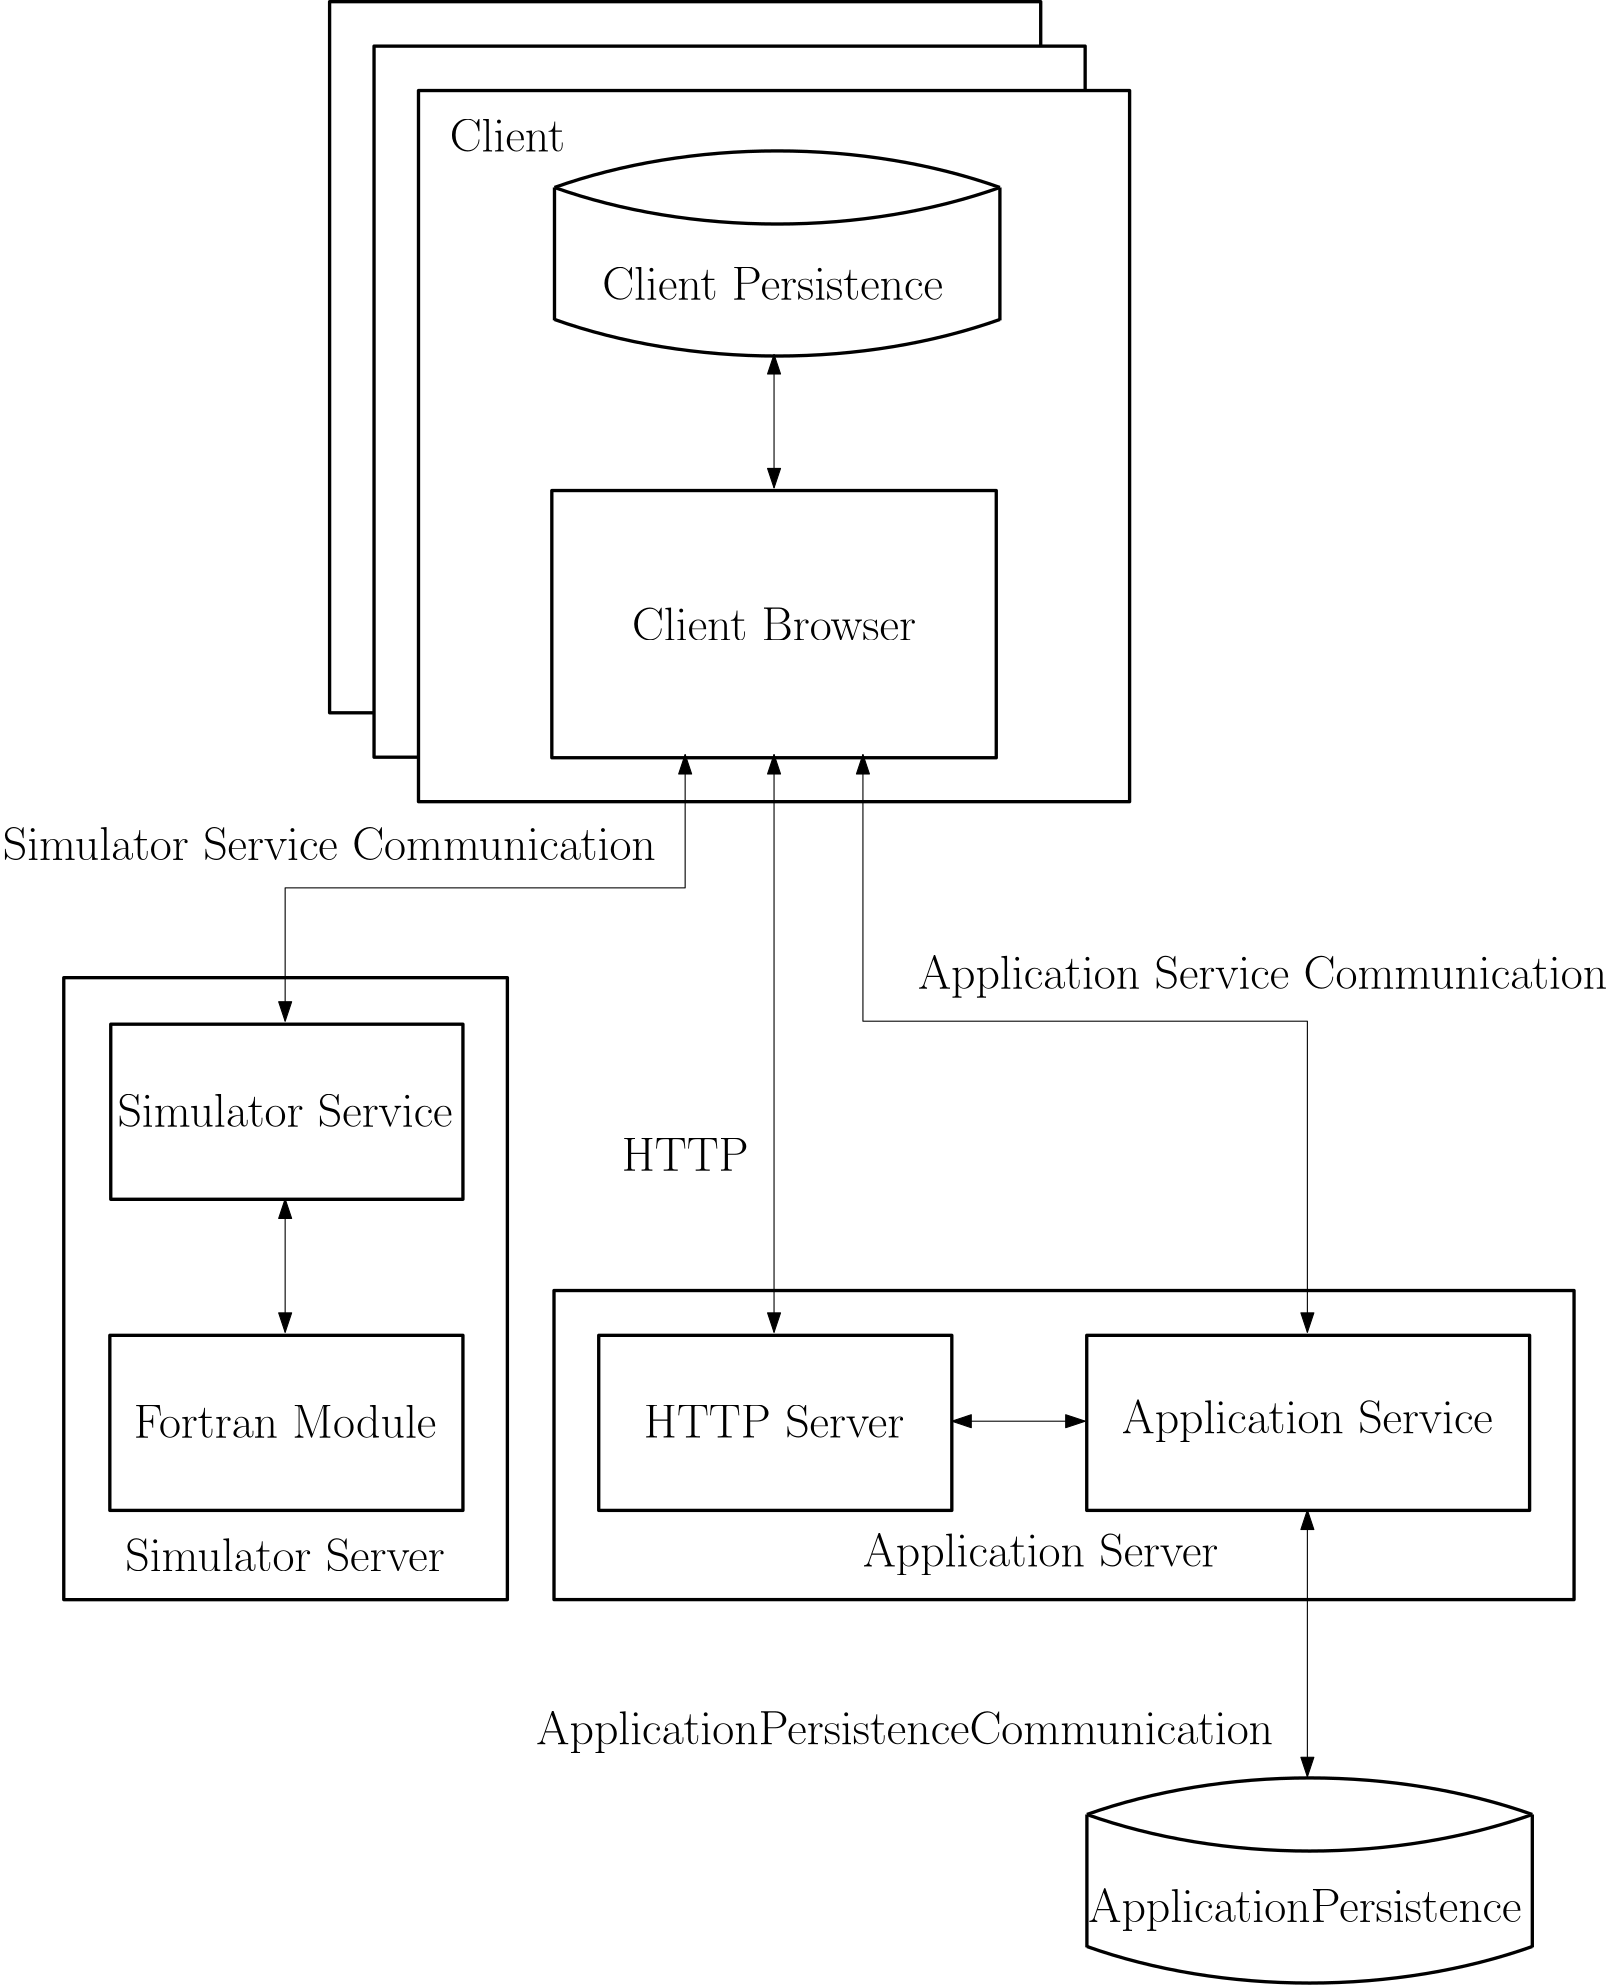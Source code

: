 <?xml version="1.0"?>
<!DOCTYPE ipe SYSTEM "ipe.dtd">
<ipe version="70005" creator="Ipe 7.1.4">
<info created="D:20130514133434" modified="D:20130514171050"/>
<ipestyle name="basic">
<symbol name="arrow/arc(spx)">
<path stroke="sym-stroke" fill="sym-stroke" pen="sym-pen">
0 0 m
-1 0.333 l
-1 -0.333 l
h
</path>
</symbol>
<symbol name="arrow/farc(spx)">
<path stroke="sym-stroke" fill="white" pen="sym-pen">
0 0 m
-1 0.333 l
-1 -0.333 l
h
</path>
</symbol>
<symbol name="mark/circle(sx)" transformations="translations">
<path fill="sym-stroke">
0.6 0 0 0.6 0 0 e
0.4 0 0 0.4 0 0 e
</path>
</symbol>
<symbol name="mark/disk(sx)" transformations="translations">
<path fill="sym-stroke">
0.6 0 0 0.6 0 0 e
</path>
</symbol>
<symbol name="mark/fdisk(sfx)" transformations="translations">
<group>
<path fill="sym-fill">
0.5 0 0 0.5 0 0 e
</path>
<path fill="sym-stroke" fillrule="eofill">
0.6 0 0 0.6 0 0 e
0.4 0 0 0.4 0 0 e
</path>
</group>
</symbol>
<symbol name="mark/box(sx)" transformations="translations">
<path fill="sym-stroke" fillrule="eofill">
-0.6 -0.6 m
0.6 -0.6 l
0.6 0.6 l
-0.6 0.6 l
h
-0.4 -0.4 m
0.4 -0.4 l
0.4 0.4 l
-0.4 0.4 l
h
</path>
</symbol>
<symbol name="mark/square(sx)" transformations="translations">
<path fill="sym-stroke">
-0.6 -0.6 m
0.6 -0.6 l
0.6 0.6 l
-0.6 0.6 l
h
</path>
</symbol>
<symbol name="mark/fsquare(sfx)" transformations="translations">
<group>
<path fill="sym-fill">
-0.5 -0.5 m
0.5 -0.5 l
0.5 0.5 l
-0.5 0.5 l
h
</path>
<path fill="sym-stroke" fillrule="eofill">
-0.6 -0.6 m
0.6 -0.6 l
0.6 0.6 l
-0.6 0.6 l
h
-0.4 -0.4 m
0.4 -0.4 l
0.4 0.4 l
-0.4 0.4 l
h
</path>
</group>
</symbol>
<symbol name="mark/cross(sx)" transformations="translations">
<group>
<path fill="sym-stroke">
-0.43 -0.57 m
0.57 0.43 l
0.43 0.57 l
-0.57 -0.43 l
h
</path>
<path fill="sym-stroke">
-0.43 0.57 m
0.57 -0.43 l
0.43 -0.57 l
-0.57 0.43 l
h
</path>
</group>
</symbol>
<symbol name="arrow/fnormal(spx)">
<path stroke="sym-stroke" fill="white" pen="sym-pen">
0 0 m
-1 0.333 l
-1 -0.333 l
h
</path>
</symbol>
<symbol name="arrow/pointed(spx)">
<path stroke="sym-stroke" fill="sym-stroke" pen="sym-pen">
0 0 m
-1 0.333 l
-0.8 0 l
-1 -0.333 l
h
</path>
</symbol>
<symbol name="arrow/fpointed(spx)">
<path stroke="sym-stroke" fill="white" pen="sym-pen">
0 0 m
-1 0.333 l
-0.8 0 l
-1 -0.333 l
h
</path>
</symbol>
<symbol name="arrow/linear(spx)">
<path stroke="sym-stroke" pen="sym-pen">
-1 0.333 m
0 0 l
-1 -0.333 l
</path>
</symbol>
<symbol name="arrow/fdouble(spx)">
<path stroke="sym-stroke" fill="white" pen="sym-pen">
0 0 m
-1 0.333 l
-1 -0.333 l
h
-1 0 m
-2 0.333 l
-2 -0.333 l
h
</path>
</symbol>
<symbol name="arrow/double(spx)">
<path stroke="sym-stroke" fill="sym-stroke" pen="sym-pen">
0 0 m
-1 0.333 l
-1 -0.333 l
h
-1 0 m
-2 0.333 l
-2 -0.333 l
h
</path>
</symbol>
<pen name="heavier" value="0.8"/>
<pen name="fat" value="1.2"/>
<pen name="ultrafat" value="2"/>
<symbolsize name="large" value="5"/>
<symbolsize name="small" value="2"/>
<symbolsize name="tiny" value="1.1"/>
<arrowsize name="large" value="10"/>
<arrowsize name="small" value="5"/>
<arrowsize name="tiny" value="3"/>
<color name="red" value="1 0 0"/>
<color name="green" value="0 1 0"/>
<color name="blue" value="0 0 1"/>
<color name="yellow" value="1 1 0"/>
<color name="orange" value="1 0.647 0"/>
<color name="gold" value="1 0.843 0"/>
<color name="purple" value="0.627 0.125 0.941"/>
<color name="gray" value="0.745"/>
<color name="brown" value="0.647 0.165 0.165"/>
<color name="navy" value="0 0 0.502"/>
<color name="pink" value="1 0.753 0.796"/>
<color name="seagreen" value="0.18 0.545 0.341"/>
<color name="turquoise" value="0.251 0.878 0.816"/>
<color name="violet" value="0.933 0.51 0.933"/>
<color name="darkblue" value="0 0 0.545"/>
<color name="darkcyan" value="0 0.545 0.545"/>
<color name="darkgray" value="0.663"/>
<color name="darkgreen" value="0 0.392 0"/>
<color name="darkmagenta" value="0.545 0 0.545"/>
<color name="darkorange" value="1 0.549 0"/>
<color name="darkred" value="0.545 0 0"/>
<color name="lightblue" value="0.678 0.847 0.902"/>
<color name="lightcyan" value="0.878 1 1"/>
<color name="lightgray" value="0.827"/>
<color name="lightgreen" value="0.565 0.933 0.565"/>
<color name="lightyellow" value="1 1 0.878"/>
<dashstyle name="dashed" value="[4] 0"/>
<dashstyle name="dotted" value="[1 3] 0"/>
<dashstyle name="dash dotted" value="[4 2 1 2] 0"/>
<dashstyle name="dash dot dotted" value="[4 2 1 2 1 2] 0"/>
<textsize name="large" value="\large"/>
<textsize name="Large" value="\Large"/>
<textsize name="LARGE" value="\LARGE"/>
<textsize name="huge" value="\huge"/>
<textsize name="Huge" value="\Huge"/>
<textsize name="small" value="\small"/>
<textsize name="footnote" value="\footnotesize"/>
<textsize name="tiny" value="\tiny"/>
<textstyle name="center" begin="\begin{center}" end="\end{center}"/>
<textstyle name="itemize" begin="\begin{itemize}" end="\end{itemize}"/>
<textstyle name="item" begin="\begin{itemize}\item{}" end="\end{itemize}"/>
<gridsize name="4 pts" value="4"/>
<gridsize name="8 pts (~3 mm)" value="8"/>
<gridsize name="16 pts (~6 mm)" value="16"/>
<gridsize name="32 pts (~12 mm)" value="32"/>
<gridsize name="10 pts (~3.5 mm)" value="10"/>
<gridsize name="20 pts (~7 mm)" value="20"/>
<gridsize name="14 pts (~5 mm)" value="14"/>
<gridsize name="28 pts (~10 mm)" value="28"/>
<gridsize name="56 pts (~20 mm)" value="56"/>
<anglesize name="90 deg" value="90"/>
<anglesize name="60 deg" value="60"/>
<anglesize name="45 deg" value="45"/>
<anglesize name="30 deg" value="30"/>
<anglesize name="22.5 deg" value="22.5"/>
<tiling name="falling" angle="-60" step="4" width="1"/>
<tiling name="rising" angle="30" step="4" width="1"/>
</ipestyle>
<page>
<layer name="alpha"/>
<view layers="alpha" active="alpha"/>
<path layer="alpha" matrix="1 0 0 1 64 15.0337" stroke="black" fill="white" pen="fat">
64 768 m
64 512 l
320 512 l
320 768 l
h
</path>
<path matrix="1 0 0 1 80 -0.9663" stroke="black" fill="1" pen="fat">
64 768 m
64 512 l
320 512 l
320 768 l
h
</path>
<path matrix="1 0 0 1 96 -16.9663" stroke="black" fill="white" pen="fat">
64 768 m
64 512 l
320 512 l
320 768 l
h
</path>
<text matrix="1 0 0 1 0 127.034" transformations="translations" pos="192 608" stroke="black" type="label" width="41.526" height="11.955" depth="0" halign="center" valign="center" size="LARGE">Client</text>
<path matrix="1.11111 0 0 1.00204 65.7778 -2.20554" stroke="black" fill="white" pen="fat">
128 608 m
128 512 l
272 512 l
272 608 l
h
</path>
<text matrix="1 0 0 1 128 -16.9663" transformations="translations" pos="160 576" stroke="black" type="label" width="102.301" height="11.955" depth="0" halign="center" valign="center" size="LARGE">Client Browser</text>
<path matrix="1.24766 0 0 1.74924 -47.5505 -128.089" stroke="black" pen="fat">
64 320 m
64 192 l
192 192 l
192 320 l
h
</path>
<text matrix="1 0 0 1 16 -48" transformations="translations" pos="96 272" stroke="black" type="label" width="115.082" height="11.955" depth="0" halign="center" valign="center" size="LARGE">Simulator Server</text>
<text matrix="1 0 0 1 288 -48" transformations="translations" pos="96 272" stroke="black" type="label" width="128.168" height="11.954" depth="3.35" halign="center" valign="center" size="LARGE">Application Server</text>
<path matrix="1.67028 0 0 0.597921 26.4871 -252.251" stroke="black" fill="white" pen="fat">
224 640 m
224 560 l
224 560 l
224 560 l
224 560 l
</path>
<path matrix="1.67028 0 0 0.99 26.4871 -503.182" stroke="black" fill="white" pen="fat">
224 640 m
93.2952 0 0 -93.2952 272 560 320 640 a
</path>
<path matrix="1.67028 0 0 0.99 26.4871 -471.502" stroke="black" fill="white" pen="fat">
320 560 m
93.2952 0 0 -93.2952 272 640 224 560 a
</path>
<path matrix="1.67028 0 0 0.99 26.4871 -423.982" stroke="black" fill="white" pen="fat">
320 560 m
93.2952 0 0 -93.2952 272 640 224 560 a
</path>
<path matrix="1.67028 0 0 0.597921 186.834 -252.251" stroke="black" fill="white" pen="fat">
224 640 m
224 560 l
224 560 l
224 560 l
224 560 l
</path>
<text matrix="1 0 0 1 -64 80" transformations="translations" pos="192 400" stroke="black" type="label" width="235.311" height="11.955" depth="0" halign="center" valign="center" size="LARGE">Simulator Service Communication</text>
<text matrix="1 0 0 1 144 32" transformations="translations" pos="320 400" stroke="black" type="label" width="248.396" height="11.954" depth="3.35" halign="center" valign="center" size="LARGE">Application Service Communication</text>
<text matrix="1 0 0 1 -0.8205 -16" transformations="translations" pos="336 176" stroke="black" type="label" width="265.488" height="11.954" depth="3.35" halign="center" valign="center" size="LARGE">ApplicationPersistenceCommunication</text>
<path matrix="2.86887 0 0 0.869396 25.1778 40.8454" stroke="black" pen="fat">
64 320 m
64 192 l
192 192 l
192 320 l
h
</path>
<text matrix="1 0 0 1 143.18 -80" transformations="translations" pos="336 176" stroke="black" type="label" width="156.103" height="11.954" depth="3.35" halign="center" valign="center" size="LARGE">ApplicationPersistence</text>
<path matrix="1.67028 0 0 0.597921 -165.183 333.476" stroke="black" fill="white" pen="fat">
224 640 m
224 560 l
224 560 l
224 560 l
224 560 l
</path>
<path matrix="1.67028 0 0 0.99 -165.183 82.5448" stroke="black" fill="white" pen="fat">
224 640 m
93.2952 0 0 -93.2952 272 560 320 640 a
</path>
<path matrix="1.67028 0 0 0.99 -165.183 114.225" stroke="black" fill="white" pen="fat">
320 560 m
93.2952 0 0 -93.2952 272 640 224 560 a
</path>
<path matrix="1.67028 0 0 0.99 -165.183 161.745" stroke="black" fill="white" pen="fat">
320 560 m
93.2952 0 0 -93.2952 272 640 224 560 a
</path>
<path matrix="1.67028 0 0 0.597921 -4.83583 333.476" stroke="black" fill="white" pen="fat">
224 640 m
224 560 l
224 560 l
224 560 l
224 560 l
</path>
<text matrix="1 0 0 1 -48.4898 505.727" transformations="translations" pos="336 176" stroke="black" type="label" width="122.73" height="11.955" depth="0" halign="center" valign="center" size="LARGE">Client Persistence</text>
<path matrix="1 0 0 1 -48 16" stroke="black" fill="white" arrow="normal/normal" rarrow="normal/normal">
336 640 m
336 592 l
</path>
<path matrix="0.993089 0 0 0.492431 161.327 145.339" stroke="black" pen="fat">
64 320 m
64 192 l
192 192 l
192 320 l
h
</path>
<path matrix="1.24556 0 0 0.492431 320.853 145.339" stroke="black" pen="fat">
64 320 m
64 192 l
192 192 l
192 320 l
h
</path>
<text matrix="2.02337 0 0 1 93.7568 0" transformations="translations" pos="96 272" stroke="black" type="label" width="93.808" height="11.761" depth="0" halign="center" valign="center" size="LARGE">HTTP Server</text>
<text matrix="0.783632 0 0 1 404.772 0" transformations="translations" pos="96 272" stroke="black" type="label" width="133.815" height="11.954" depth="3.35" halign="center" valign="center" size="LARGE">Application Service</text>
<path matrix="1.5 0 0 0.6 -128 214.4" stroke="black" arrow="normal/normal" rarrow="normal/normal">
160 336 m
160 416 l
256 416 l
256 496 l
</path>
<path matrix="0.993089 0 0 0.492431 -14.673 145.339" stroke="black" pen="fat">
64 320 m
64 192 l
192 192 l
192 320 l
h
</path>
<text matrix="2.02337 0 0 1 -82.243 0" transformations="translations" pos="96 272" stroke="black" type="label" width="108.95" height="11.955" depth="0" halign="center" valign="center" size="LARGE">Fortran Module</text>
<path matrix="1 0 0 1 -32 16" stroke="black" arrow="normal/normal" rarrow="normal/normal">
384 256 m
432 256 l
</path>
<path matrix="0.990497 0 0 0.492431 -14.1753 257.339" stroke="black" pen="fat">
64 320 m
64 192 l
192 192 l
192 320 l
h
</path>
<text matrix="1.62364 0 0 1 -43.8686 112" transformations="translations" pos="96 272" stroke="black" type="label" width="120.729" height="11.955" depth="0" halign="center" valign="center" size="LARGE">Simulator Service</text>
<path matrix="1 0 0 1.5 -32 -152" stroke="black" arrow="normal/normal" rarrow="normal/normal">
144 336 m
144 304 l
</path>
<path matrix="1 0 0 1 -32 0" stroke="black" arrow="normal/normal" rarrow="normal/normal">
320 304 m
320 512 l
</path>
<path matrix="1.11111 0 0 1 -71.1111 0" stroke="black" arrow="normal/normal" rarrow="normal/normal">
496 304 m
496 416 l
352 416 l
352 512 l
</path>
<text matrix="1 0 0 1 64 -32" transformations="translations" pos="192 400" stroke="black" type="label" width="45.736" height="11.761" depth="0" halign="center" valign="center" size="LARGE">HTTP</text>
<path stroke="black" arrow="normal/normal" rarrow="normal/normal">
480 144 m
480 240 l
</path>
</page>
</ipe>
